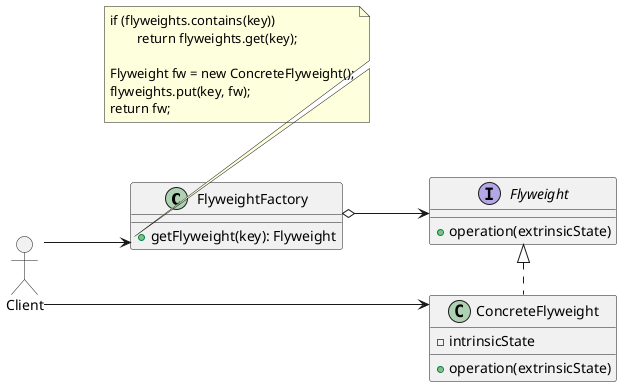 @startuml
allow_mixing
skinparam linetype ortho
left to right direction
skinparam nodesep 50


class FlyweightFactory {
	+ getFlyweight(key): Flyweight
}

note right of FlyweightFactory::getFlyweight
	if (flyweights.contains(key))
		return flyweights.get(key);

	Flyweight fw = new ConcreteFlyweight();
	flyweights.put(key, fw);
	return fw;
end note

interface Flyweight {
	+ operation(extrinsicState)
}

FlyweightFactory o--> Flyweight


class ConcreteFlyweight {
	- intrinsicState
	+ operation(extrinsicState)
}

ConcreteFlyweight -..left-|> Flyweight

actor Client

Client --> FlyweightFactory
Client --> ConcreteFlyweight

@enduml
